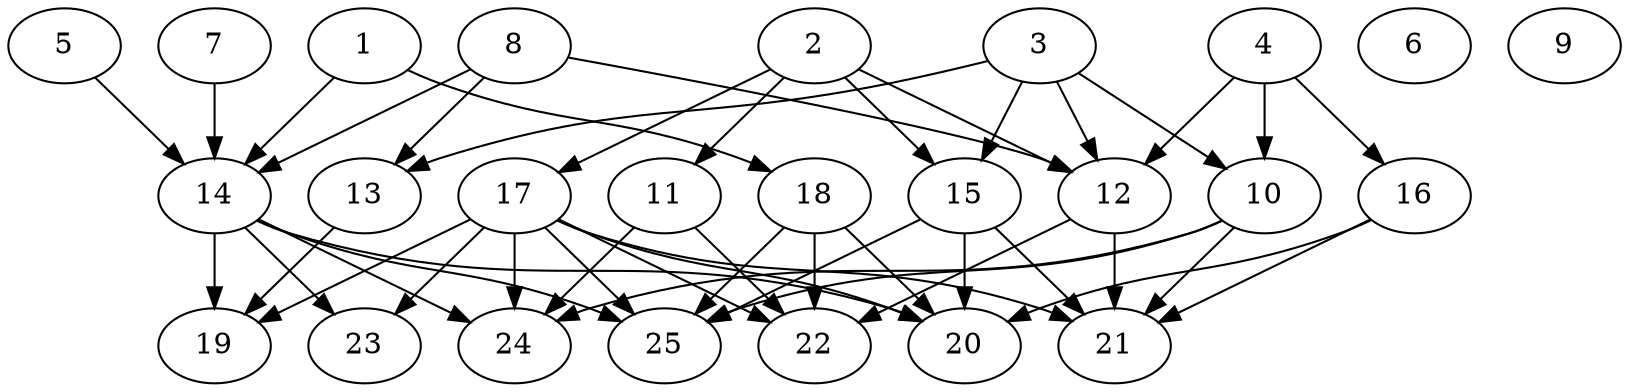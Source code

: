 // DAG automatically generated by daggen at Thu Oct  3 14:00:40 2019
// ./daggen --dot -n 25 --ccr 0.4 --fat 0.7 --regular 0.9 --density 0.5 --mindata 5242880 --maxdata 52428800 
digraph G {
  1 [size="114992640", alpha="0.12", expect_size="45997056"] 
  1 -> 14 [size ="45997056"]
  1 -> 18 [size ="45997056"]
  2 [size="53614080", alpha="0.05", expect_size="21445632"] 
  2 -> 11 [size ="21445632"]
  2 -> 12 [size ="21445632"]
  2 -> 15 [size ="21445632"]
  2 -> 17 [size ="21445632"]
  3 [size="33507840", alpha="0.07", expect_size="13403136"] 
  3 -> 10 [size ="13403136"]
  3 -> 12 [size ="13403136"]
  3 -> 13 [size ="13403136"]
  3 -> 15 [size ="13403136"]
  4 [size="57303040", alpha="0.10", expect_size="22921216"] 
  4 -> 10 [size ="22921216"]
  4 -> 12 [size ="22921216"]
  4 -> 16 [size ="22921216"]
  5 [size="37760000", alpha="0.02", expect_size="15104000"] 
  5 -> 14 [size ="15104000"]
  6 [size="118205440", alpha="0.01", expect_size="47282176"] 
  7 [size="71938560", alpha="0.19", expect_size="28775424"] 
  7 -> 14 [size ="28775424"]
  8 [size="42304000", alpha="0.07", expect_size="16921600"] 
  8 -> 12 [size ="16921600"]
  8 -> 13 [size ="16921600"]
  8 -> 14 [size ="16921600"]
  9 [size="70210560", alpha="0.03", expect_size="28084224"] 
  10 [size="21081600", alpha="0.15", expect_size="8432640"] 
  10 -> 21 [size ="8432640"]
  10 -> 24 [size ="8432640"]
  10 -> 25 [size ="8432640"]
  11 [size="24798720", alpha="0.02", expect_size="9919488"] 
  11 -> 22 [size ="9919488"]
  11 -> 24 [size ="9919488"]
  12 [size="96486400", alpha="0.01", expect_size="38594560"] 
  12 -> 21 [size ="38594560"]
  12 -> 22 [size ="38594560"]
  13 [size="126702080", alpha="0.07", expect_size="50680832"] 
  13 -> 19 [size ="50680832"]
  14 [size="50260480", alpha="0.14", expect_size="20104192"] 
  14 -> 19 [size ="20104192"]
  14 -> 20 [size ="20104192"]
  14 -> 23 [size ="20104192"]
  14 -> 24 [size ="20104192"]
  14 -> 25 [size ="20104192"]
  15 [size="107417600", alpha="0.13", expect_size="42967040"] 
  15 -> 20 [size ="42967040"]
  15 -> 21 [size ="42967040"]
  15 -> 25 [size ="42967040"]
  16 [size="117934080", alpha="0.05", expect_size="47173632"] 
  16 -> 20 [size ="47173632"]
  16 -> 21 [size ="47173632"]
  17 [size="124249600", alpha="0.02", expect_size="49699840"] 
  17 -> 19 [size ="49699840"]
  17 -> 20 [size ="49699840"]
  17 -> 21 [size ="49699840"]
  17 -> 22 [size ="49699840"]
  17 -> 23 [size ="49699840"]
  17 -> 24 [size ="49699840"]
  17 -> 25 [size ="49699840"]
  18 [size="116782080", alpha="0.15", expect_size="46712832"] 
  18 -> 20 [size ="46712832"]
  18 -> 22 [size ="46712832"]
  18 -> 25 [size ="46712832"]
  19 [size="42434560", alpha="0.08", expect_size="16973824"] 
  20 [size="62215680", alpha="0.17", expect_size="24886272"] 
  21 [size="30763520", alpha="0.03", expect_size="12305408"] 
  22 [size="44907520", alpha="0.16", expect_size="17963008"] 
  23 [size="49454080", alpha="0.12", expect_size="19781632"] 
  24 [size="91993600", alpha="0.16", expect_size="36797440"] 
  25 [size="59153920", alpha="0.04", expect_size="23661568"] 
}
